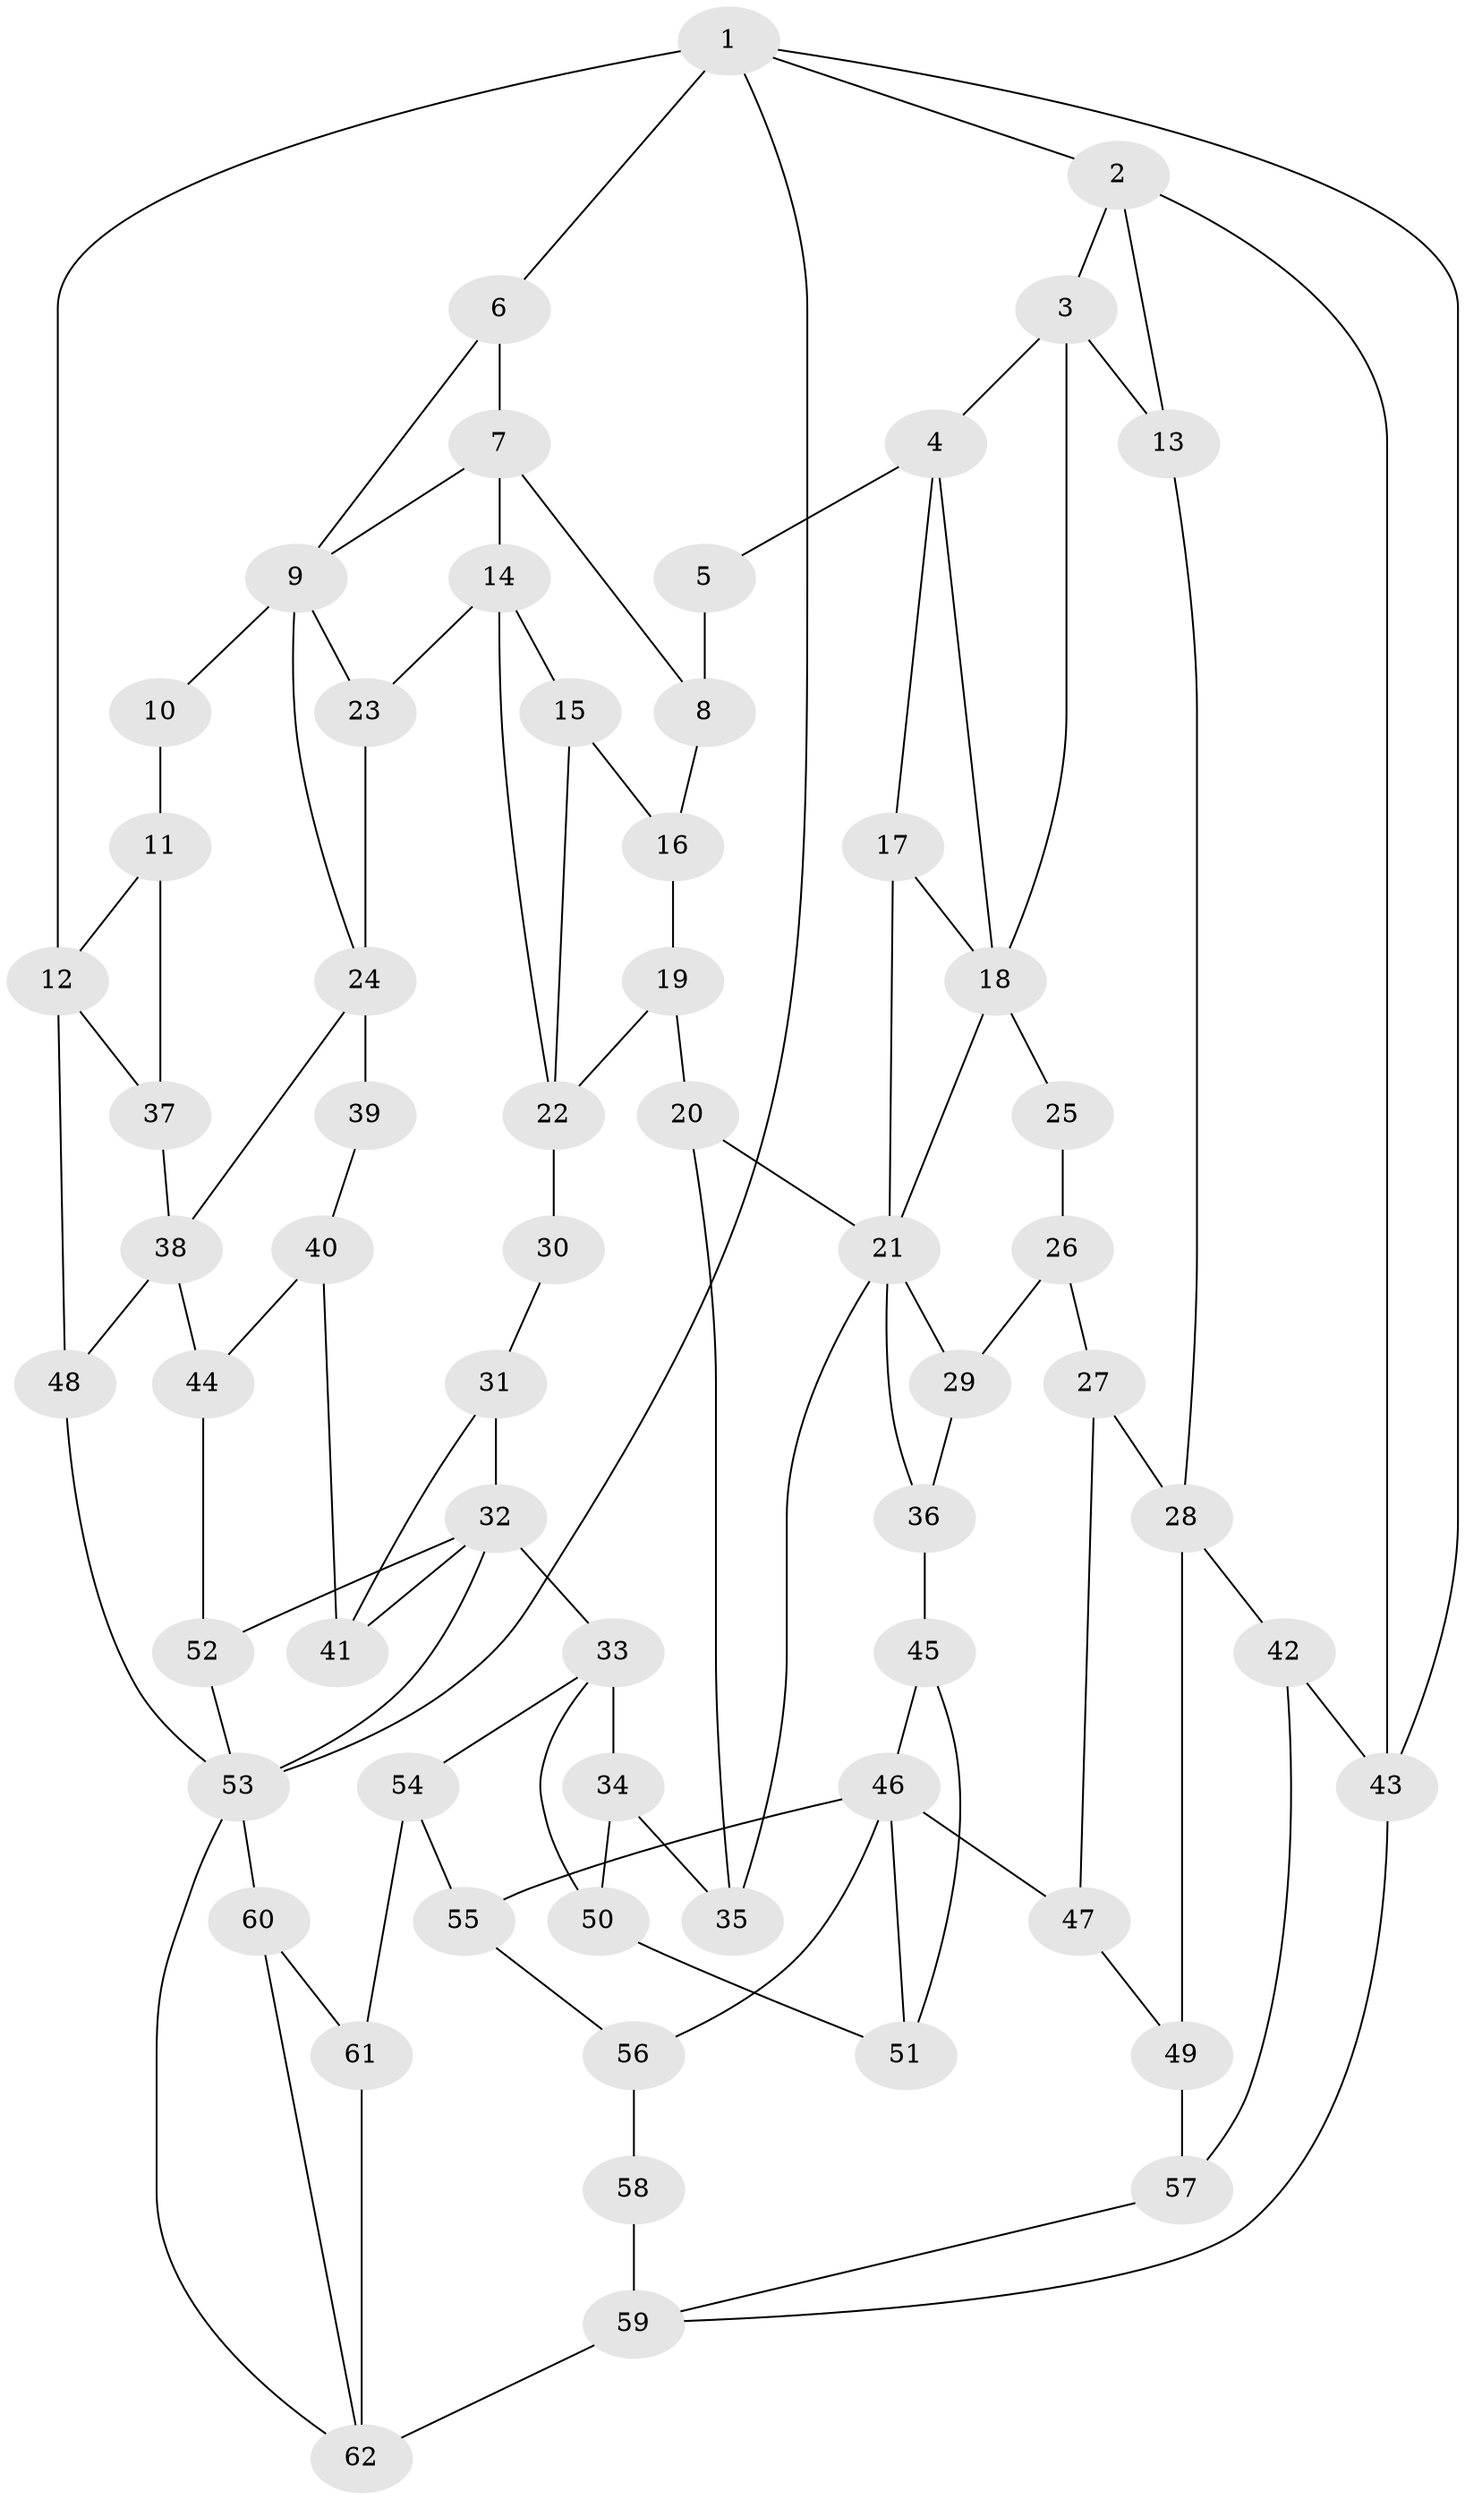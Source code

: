 // original degree distribution, {3: 0.016260162601626018, 5: 0.5691056910569106, 4: 0.21951219512195122, 6: 0.1951219512195122}
// Generated by graph-tools (version 1.1) at 2025/54/03/04/25 22:54:33]
// undirected, 62 vertices, 105 edges
graph export_dot {
  node [color=gray90,style=filled];
  1;
  2;
  3;
  4;
  5;
  6;
  7;
  8;
  9;
  10;
  11;
  12;
  13;
  14;
  15;
  16;
  17;
  18;
  19;
  20;
  21;
  22;
  23;
  24;
  25;
  26;
  27;
  28;
  29;
  30;
  31;
  32;
  33;
  34;
  35;
  36;
  37;
  38;
  39;
  40;
  41;
  42;
  43;
  44;
  45;
  46;
  47;
  48;
  49;
  50;
  51;
  52;
  53;
  54;
  55;
  56;
  57;
  58;
  59;
  60;
  61;
  62;
  1 -- 2 [weight=1.0];
  1 -- 6 [weight=1.0];
  1 -- 12 [weight=2.0];
  1 -- 43 [weight=1.0];
  1 -- 53 [weight=1.0];
  2 -- 3 [weight=1.0];
  2 -- 13 [weight=1.0];
  2 -- 43 [weight=1.0];
  3 -- 4 [weight=2.0];
  3 -- 13 [weight=1.0];
  3 -- 18 [weight=1.0];
  4 -- 5 [weight=2.0];
  4 -- 17 [weight=1.0];
  4 -- 18 [weight=1.0];
  5 -- 8 [weight=1.0];
  6 -- 7 [weight=1.0];
  6 -- 9 [weight=1.0];
  7 -- 8 [weight=1.0];
  7 -- 9 [weight=1.0];
  7 -- 14 [weight=1.0];
  8 -- 16 [weight=1.0];
  9 -- 10 [weight=2.0];
  9 -- 23 [weight=1.0];
  9 -- 24 [weight=1.0];
  10 -- 11 [weight=1.0];
  11 -- 12 [weight=1.0];
  11 -- 37 [weight=1.0];
  12 -- 37 [weight=1.0];
  12 -- 48 [weight=2.0];
  13 -- 28 [weight=1.0];
  14 -- 15 [weight=3.0];
  14 -- 22 [weight=1.0];
  14 -- 23 [weight=1.0];
  15 -- 16 [weight=1.0];
  15 -- 22 [weight=2.0];
  16 -- 19 [weight=1.0];
  17 -- 18 [weight=1.0];
  17 -- 21 [weight=1.0];
  18 -- 21 [weight=1.0];
  18 -- 25 [weight=1.0];
  19 -- 20 [weight=1.0];
  19 -- 22 [weight=1.0];
  20 -- 21 [weight=1.0];
  20 -- 35 [weight=1.0];
  21 -- 29 [weight=1.0];
  21 -- 35 [weight=1.0];
  21 -- 36 [weight=1.0];
  22 -- 30 [weight=2.0];
  23 -- 24 [weight=1.0];
  24 -- 38 [weight=1.0];
  24 -- 39 [weight=2.0];
  25 -- 26 [weight=2.0];
  26 -- 27 [weight=2.0];
  26 -- 29 [weight=2.0];
  27 -- 28 [weight=2.0];
  27 -- 47 [weight=1.0];
  28 -- 42 [weight=1.0];
  28 -- 49 [weight=2.0];
  29 -- 36 [weight=1.0];
  30 -- 31 [weight=1.0];
  31 -- 32 [weight=1.0];
  31 -- 41 [weight=1.0];
  32 -- 33 [weight=2.0];
  32 -- 41 [weight=1.0];
  32 -- 52 [weight=1.0];
  32 -- 53 [weight=1.0];
  33 -- 34 [weight=1.0];
  33 -- 50 [weight=1.0];
  33 -- 54 [weight=1.0];
  34 -- 35 [weight=1.0];
  34 -- 50 [weight=1.0];
  36 -- 45 [weight=1.0];
  37 -- 38 [weight=1.0];
  38 -- 44 [weight=1.0];
  38 -- 48 [weight=1.0];
  39 -- 40 [weight=1.0];
  40 -- 41 [weight=1.0];
  40 -- 44 [weight=1.0];
  42 -- 43 [weight=1.0];
  42 -- 57 [weight=1.0];
  43 -- 59 [weight=1.0];
  44 -- 52 [weight=1.0];
  45 -- 46 [weight=1.0];
  45 -- 51 [weight=1.0];
  46 -- 47 [weight=2.0];
  46 -- 51 [weight=1.0];
  46 -- 55 [weight=1.0];
  46 -- 56 [weight=1.0];
  47 -- 49 [weight=1.0];
  48 -- 53 [weight=1.0];
  49 -- 57 [weight=1.0];
  50 -- 51 [weight=1.0];
  52 -- 53 [weight=1.0];
  53 -- 60 [weight=1.0];
  53 -- 62 [weight=1.0];
  54 -- 55 [weight=1.0];
  54 -- 61 [weight=1.0];
  55 -- 56 [weight=1.0];
  56 -- 58 [weight=1.0];
  57 -- 59 [weight=1.0];
  58 -- 59 [weight=2.0];
  59 -- 62 [weight=2.0];
  60 -- 61 [weight=1.0];
  60 -- 62 [weight=1.0];
  61 -- 62 [weight=1.0];
}
